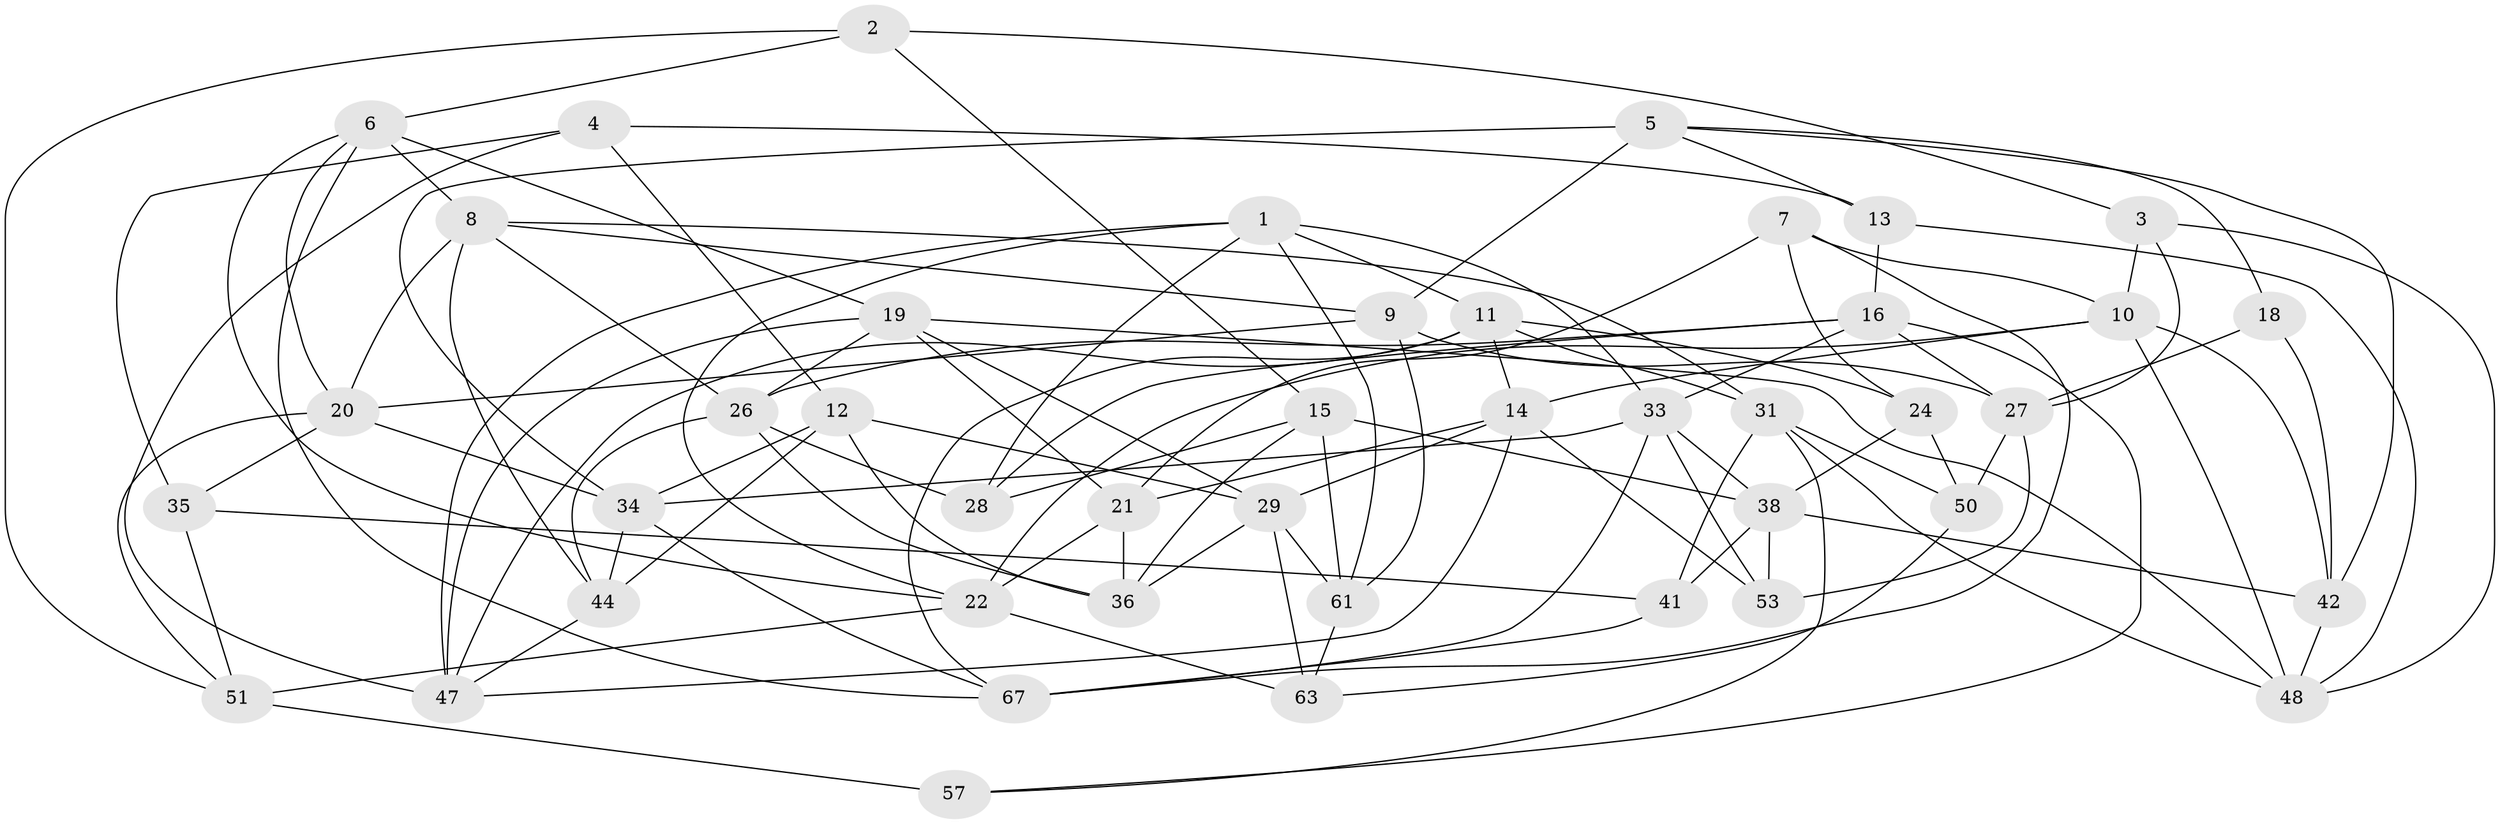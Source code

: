 // Generated by graph-tools (version 1.1) at 2025/52/02/27/25 19:52:28]
// undirected, 44 vertices, 112 edges
graph export_dot {
graph [start="1"]
  node [color=gray90,style=filled];
  1 [super="+23"];
  2;
  3;
  4;
  5 [super="+39"];
  6 [super="+64"];
  7;
  8 [super="+32"];
  9 [super="+43"];
  10 [super="+30"];
  11 [super="+17"];
  12 [super="+66"];
  13;
  14 [super="+58"];
  15 [super="+69"];
  16 [super="+70"];
  18;
  19 [super="+60"];
  20 [super="+25"];
  21 [super="+65"];
  22 [super="+59"];
  24;
  26 [super="+49"];
  27 [super="+54"];
  28;
  29 [super="+37"];
  31 [super="+52"];
  33 [super="+56"];
  34 [super="+74"];
  35;
  36 [super="+40"];
  38 [super="+73"];
  41;
  42 [super="+45"];
  44 [super="+46"];
  47 [super="+72"];
  48 [super="+55"];
  50;
  51 [super="+71"];
  53;
  57;
  61 [super="+62"];
  63;
  67 [super="+68"];
  1 -- 47;
  1 -- 11;
  1 -- 28;
  1 -- 61;
  1 -- 22;
  1 -- 33;
  2 -- 15;
  2 -- 6;
  2 -- 3;
  2 -- 51;
  3 -- 27;
  3 -- 48;
  3 -- 10;
  4 -- 35;
  4 -- 13;
  4 -- 12;
  4 -- 47;
  5 -- 13;
  5 -- 9 [weight=2];
  5 -- 18;
  5 -- 34;
  5 -- 42;
  6 -- 67;
  6 -- 8;
  6 -- 19;
  6 -- 22;
  6 -- 20;
  7 -- 21;
  7 -- 67;
  7 -- 24;
  7 -- 10;
  8 -- 31;
  8 -- 44;
  8 -- 26;
  8 -- 20;
  8 -- 9;
  9 -- 20;
  9 -- 61;
  9 -- 27;
  10 -- 14;
  10 -- 22;
  10 -- 48;
  10 -- 42;
  11 -- 24;
  11 -- 67;
  11 -- 14;
  11 -- 31;
  11 -- 47;
  12 -- 29;
  12 -- 44 [weight=2];
  12 -- 36;
  12 -- 34;
  13 -- 48;
  13 -- 16;
  14 -- 29;
  14 -- 53;
  14 -- 21;
  14 -- 47;
  15 -- 38;
  15 -- 28;
  15 -- 36;
  15 -- 61 [weight=2];
  16 -- 28;
  16 -- 26;
  16 -- 33;
  16 -- 57;
  16 -- 27;
  18 -- 27;
  18 -- 42 [weight=2];
  19 -- 48;
  19 -- 47;
  19 -- 29;
  19 -- 26;
  19 -- 21;
  20 -- 51;
  20 -- 34;
  20 -- 35;
  21 -- 36 [weight=2];
  21 -- 22;
  22 -- 51;
  22 -- 63;
  24 -- 50;
  24 -- 38;
  26 -- 36;
  26 -- 28;
  26 -- 44;
  27 -- 50;
  27 -- 53;
  29 -- 63;
  29 -- 36;
  29 -- 61;
  31 -- 48;
  31 -- 41;
  31 -- 50;
  31 -- 57;
  33 -- 38;
  33 -- 53;
  33 -- 67;
  33 -- 34;
  34 -- 44;
  34 -- 67;
  35 -- 41;
  35 -- 51;
  38 -- 42;
  38 -- 41;
  38 -- 53;
  41 -- 67;
  42 -- 48;
  44 -- 47;
  50 -- 63;
  51 -- 57 [weight=2];
  61 -- 63;
}
